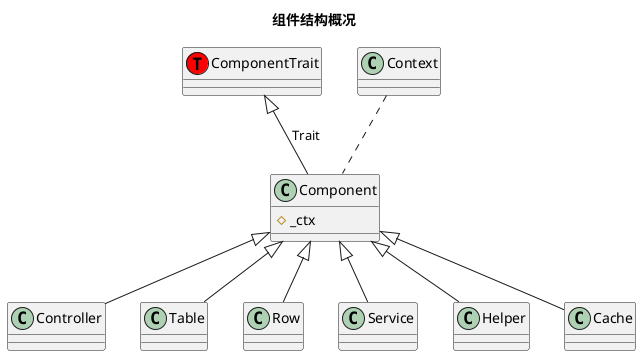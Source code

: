 @startuml
title 组件结构概况

class ComponentTrait << (T, #ff0000) >> {
}

ComponentTrait <|-- Component : Trait
class Component {
    #_ctx
}

Context .. Component

Component <|-- Controller
Component <|-- Table
Component <|-- Row
Component <|-- Service
Component <|-- Helper
Component <|-- Cache

@enduml
